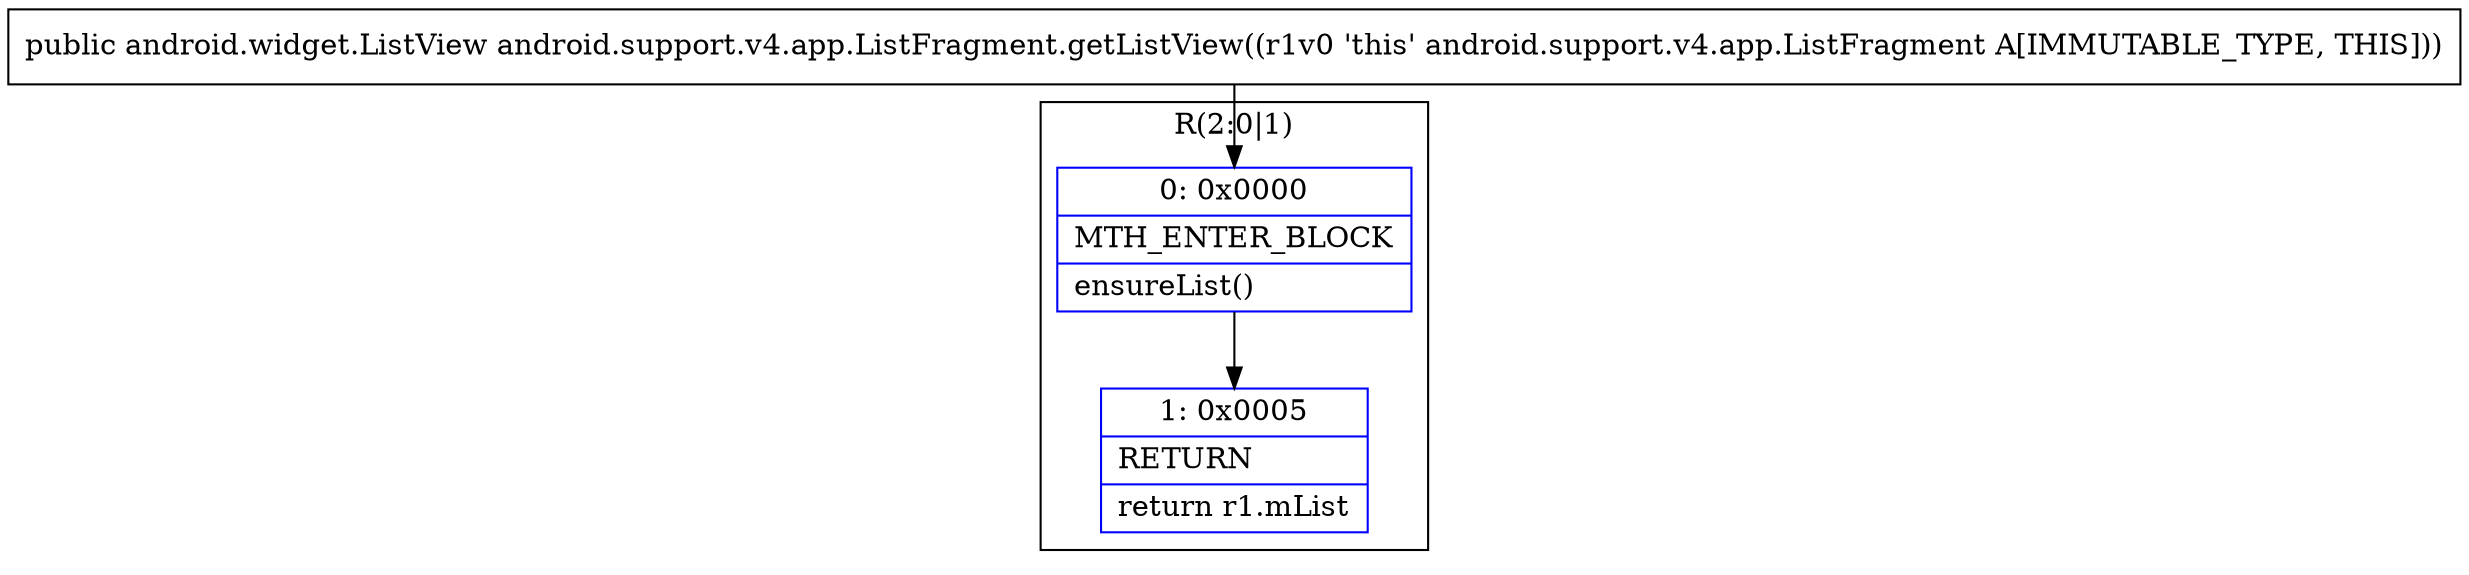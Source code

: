digraph "CFG forandroid.support.v4.app.ListFragment.getListView()Landroid\/widget\/ListView;" {
subgraph cluster_Region_1574512064 {
label = "R(2:0|1)";
node [shape=record,color=blue];
Node_0 [shape=record,label="{0\:\ 0x0000|MTH_ENTER_BLOCK\l|ensureList()\l}"];
Node_1 [shape=record,label="{1\:\ 0x0005|RETURN\l|return r1.mList\l}"];
}
MethodNode[shape=record,label="{public android.widget.ListView android.support.v4.app.ListFragment.getListView((r1v0 'this' android.support.v4.app.ListFragment A[IMMUTABLE_TYPE, THIS])) }"];
MethodNode -> Node_0;
Node_0 -> Node_1;
}

